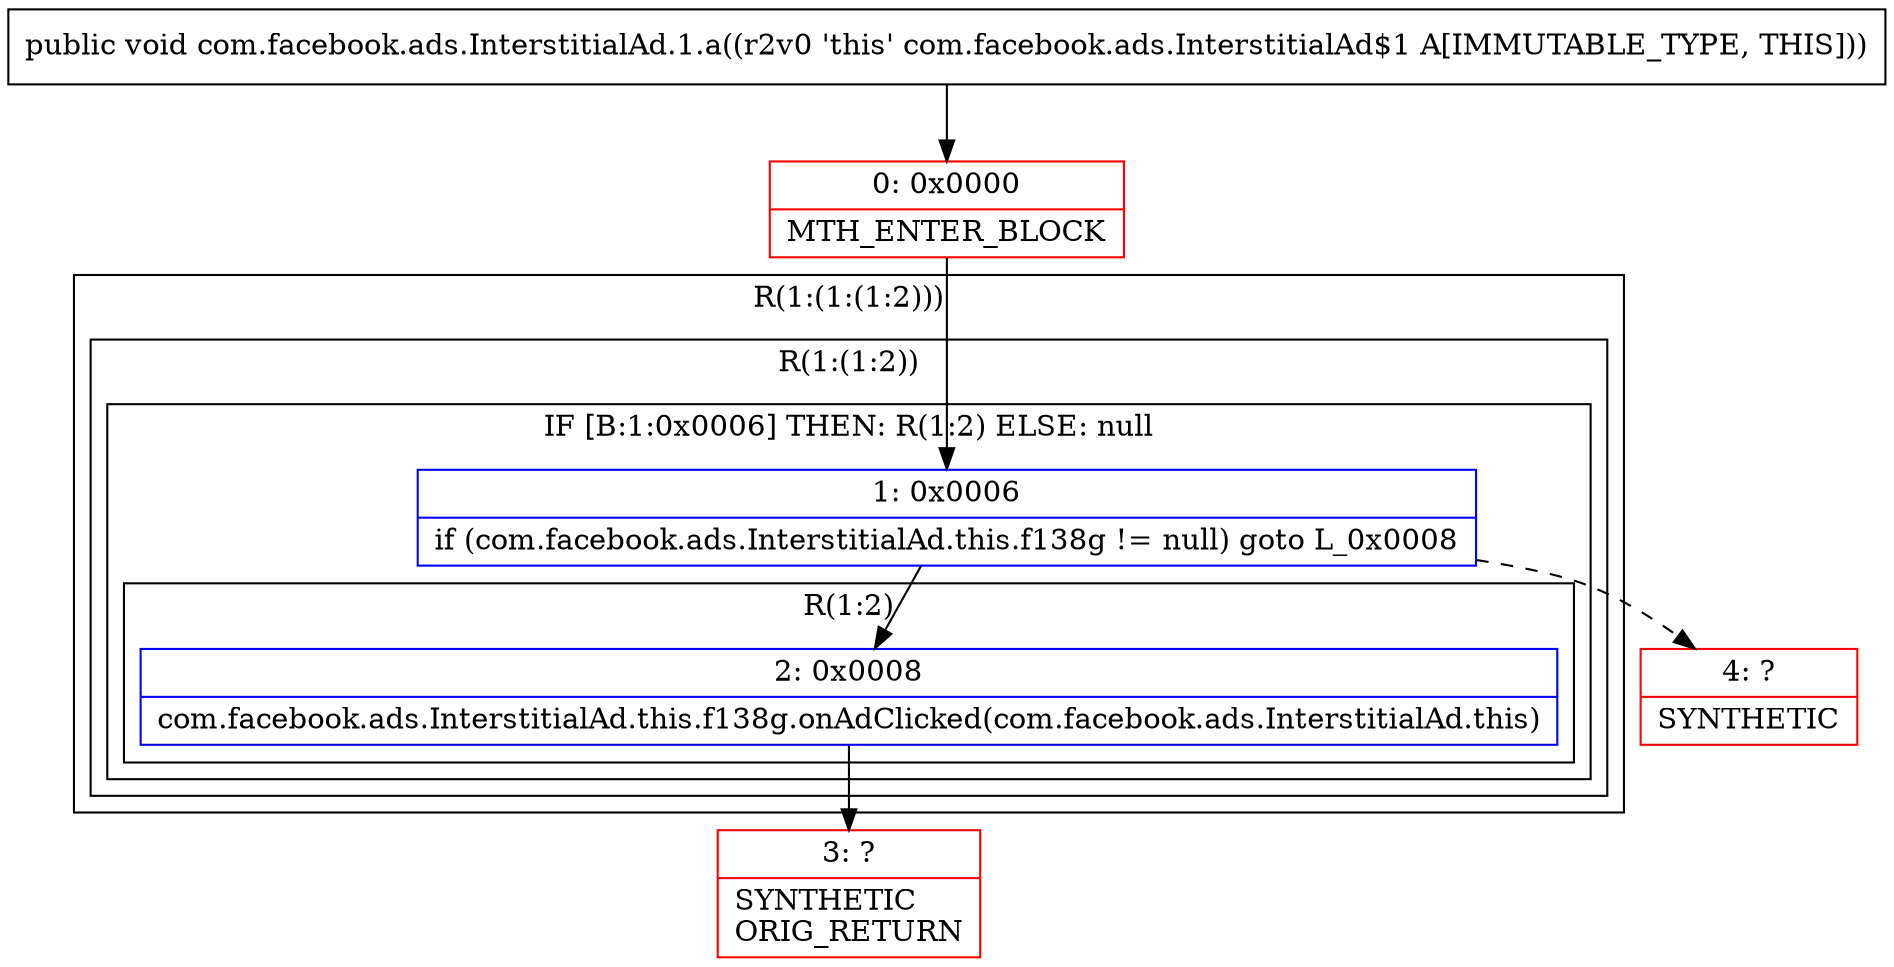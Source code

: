 digraph "CFG forcom.facebook.ads.InterstitialAd.1.a()V" {
subgraph cluster_Region_2116922661 {
label = "R(1:(1:(1:2)))";
node [shape=record,color=blue];
subgraph cluster_Region_879513976 {
label = "R(1:(1:2))";
node [shape=record,color=blue];
subgraph cluster_IfRegion_2002252710 {
label = "IF [B:1:0x0006] THEN: R(1:2) ELSE: null";
node [shape=record,color=blue];
Node_1 [shape=record,label="{1\:\ 0x0006|if (com.facebook.ads.InterstitialAd.this.f138g != null) goto L_0x0008\l}"];
subgraph cluster_Region_1038296751 {
label = "R(1:2)";
node [shape=record,color=blue];
Node_2 [shape=record,label="{2\:\ 0x0008|com.facebook.ads.InterstitialAd.this.f138g.onAdClicked(com.facebook.ads.InterstitialAd.this)\l}"];
}
}
}
}
Node_0 [shape=record,color=red,label="{0\:\ 0x0000|MTH_ENTER_BLOCK\l}"];
Node_3 [shape=record,color=red,label="{3\:\ ?|SYNTHETIC\lORIG_RETURN\l}"];
Node_4 [shape=record,color=red,label="{4\:\ ?|SYNTHETIC\l}"];
MethodNode[shape=record,label="{public void com.facebook.ads.InterstitialAd.1.a((r2v0 'this' com.facebook.ads.InterstitialAd$1 A[IMMUTABLE_TYPE, THIS])) }"];
MethodNode -> Node_0;
Node_1 -> Node_2;
Node_1 -> Node_4[style=dashed];
Node_2 -> Node_3;
Node_0 -> Node_1;
}

